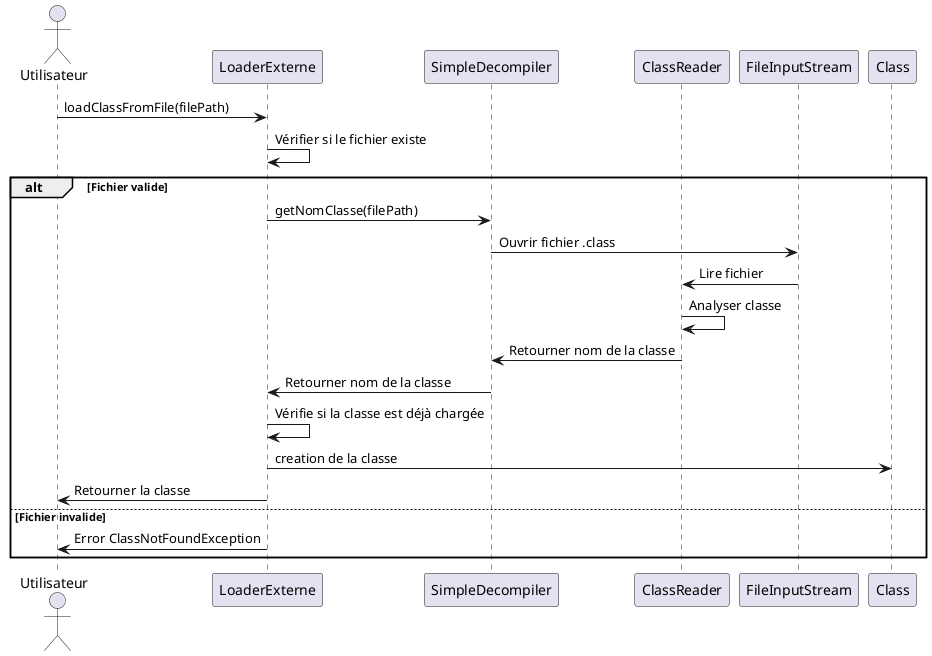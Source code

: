@startuml

actor Utilisateur

participant "LoaderExterne"
participant "SimpleDecompiler"
participant "ClassReader"
participant "FileInputStream"
participant "Class"

Utilisateur -> LoaderExterne : loadClassFromFile(filePath)
LoaderExterne -> LoaderExterne : Vérifier si le fichier existe
alt Fichier valide
    LoaderExterne -> SimpleDecompiler : getNomClasse(filePath)
    SimpleDecompiler -> FileInputStream : Ouvrir fichier .class
    FileInputStream -> ClassReader : Lire fichier
    ClassReader -> ClassReader : Analyser classe
    ClassReader -> SimpleDecompiler : Retourner nom de la classe
    SimpleDecompiler -> LoaderExterne : Retourner nom de la classe
    LoaderExterne -> LoaderExterne : Vérifie si la classe est déjà chargée
    LoaderExterne -> Class : creation de la classe
    LoaderExterne -> Utilisateur : Retourner la classe
else Fichier invalide
    LoaderExterne -> Utilisateur : Error ClassNotFoundException
end

@enduml
